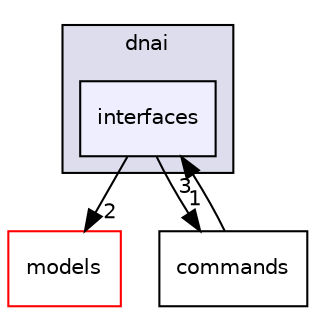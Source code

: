 digraph "Gui/app/include/dnai/interfaces" {
  compound=true
  node [ fontsize="10", fontname="Helvetica"];
  edge [ labelfontsize="10", labelfontname="Helvetica"];
  subgraph clusterdir_2412b997a73e0eba9ea0a70041d765c1 {
    graph [ bgcolor="#ddddee", pencolor="black", label="dnai" fontname="Helvetica", fontsize="10", URL="dir_2412b997a73e0eba9ea0a70041d765c1.html"]
  dir_fab32e8ecd62f5bef2d81ed4b3015dad [shape=box, label="interfaces", style="filled", fillcolor="#eeeeff", pencolor="black", URL="dir_fab32e8ecd62f5bef2d81ed4b3015dad.html"];
  }
  dir_dbb159655f87b667c3e0034feb684b28 [shape=box label="models" fillcolor="white" style="filled" color="red" URL="dir_dbb159655f87b667c3e0034feb684b28.html"];
  dir_f7a139ba82acdef08a2b2edd95c35e9a [shape=box label="commands" URL="dir_f7a139ba82acdef08a2b2edd95c35e9a.html"];
  dir_fab32e8ecd62f5bef2d81ed4b3015dad->dir_dbb159655f87b667c3e0034feb684b28 [headlabel="2", labeldistance=1.5 headhref="dir_000014_000015.html"];
  dir_fab32e8ecd62f5bef2d81ed4b3015dad->dir_f7a139ba82acdef08a2b2edd95c35e9a [headlabel="1", labeldistance=1.5 headhref="dir_000014_000007.html"];
  dir_f7a139ba82acdef08a2b2edd95c35e9a->dir_fab32e8ecd62f5bef2d81ed4b3015dad [headlabel="3", labeldistance=1.5 headhref="dir_000007_000014.html"];
}
